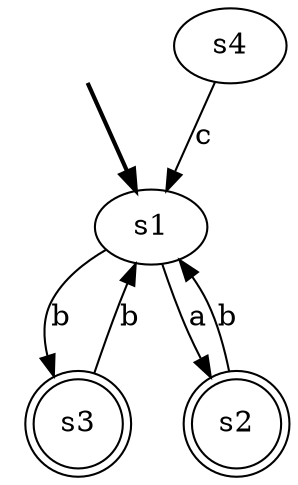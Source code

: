 digraph {
	fake [style=invisible]
	s4
	s1 [root=true]
	s3 [shape=doublecircle]
	s2 [shape=doublecircle]
	fake -> s1 [style=bold]
	s2 -> s1 [label=b]
	s4 -> s1 [label=c]
	s1 -> s2 [label=a]
	s1 -> s3 [label=b]
	s3 -> s1 [label=b]
}
